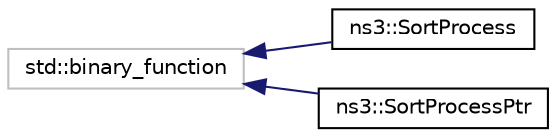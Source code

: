 digraph "Graphical Class Hierarchy"
{
 // LATEX_PDF_SIZE
  edge [fontname="Helvetica",fontsize="10",labelfontname="Helvetica",labelfontsize="10"];
  node [fontname="Helvetica",fontsize="10",shape=record];
  rankdir="LR";
  Node88 [label="std::binary_function",height=0.2,width=0.4,color="grey75", fillcolor="white", style="filled",tooltip=" "];
  Node88 -> Node0 [dir="back",color="midnightblue",fontsize="10",style="solid",fontname="Helvetica"];
  Node0 [label="ns3::SortProcess",height=0.2,width=0.4,color="black", fillcolor="white", style="filled",URL="$structns3_1_1_sort_process.html",tooltip="SortProcess structure."];
  Node88 -> Node90 [dir="back",color="midnightblue",fontsize="10",style="solid",fontname="Helvetica"];
  Node90 [label="ns3::SortProcessPtr",height=0.2,width=0.4,color="black", fillcolor="white", style="filled",URL="$structns3_1_1_sort_process_ptr.html",tooltip="SortProcessPtr structure."];
}
